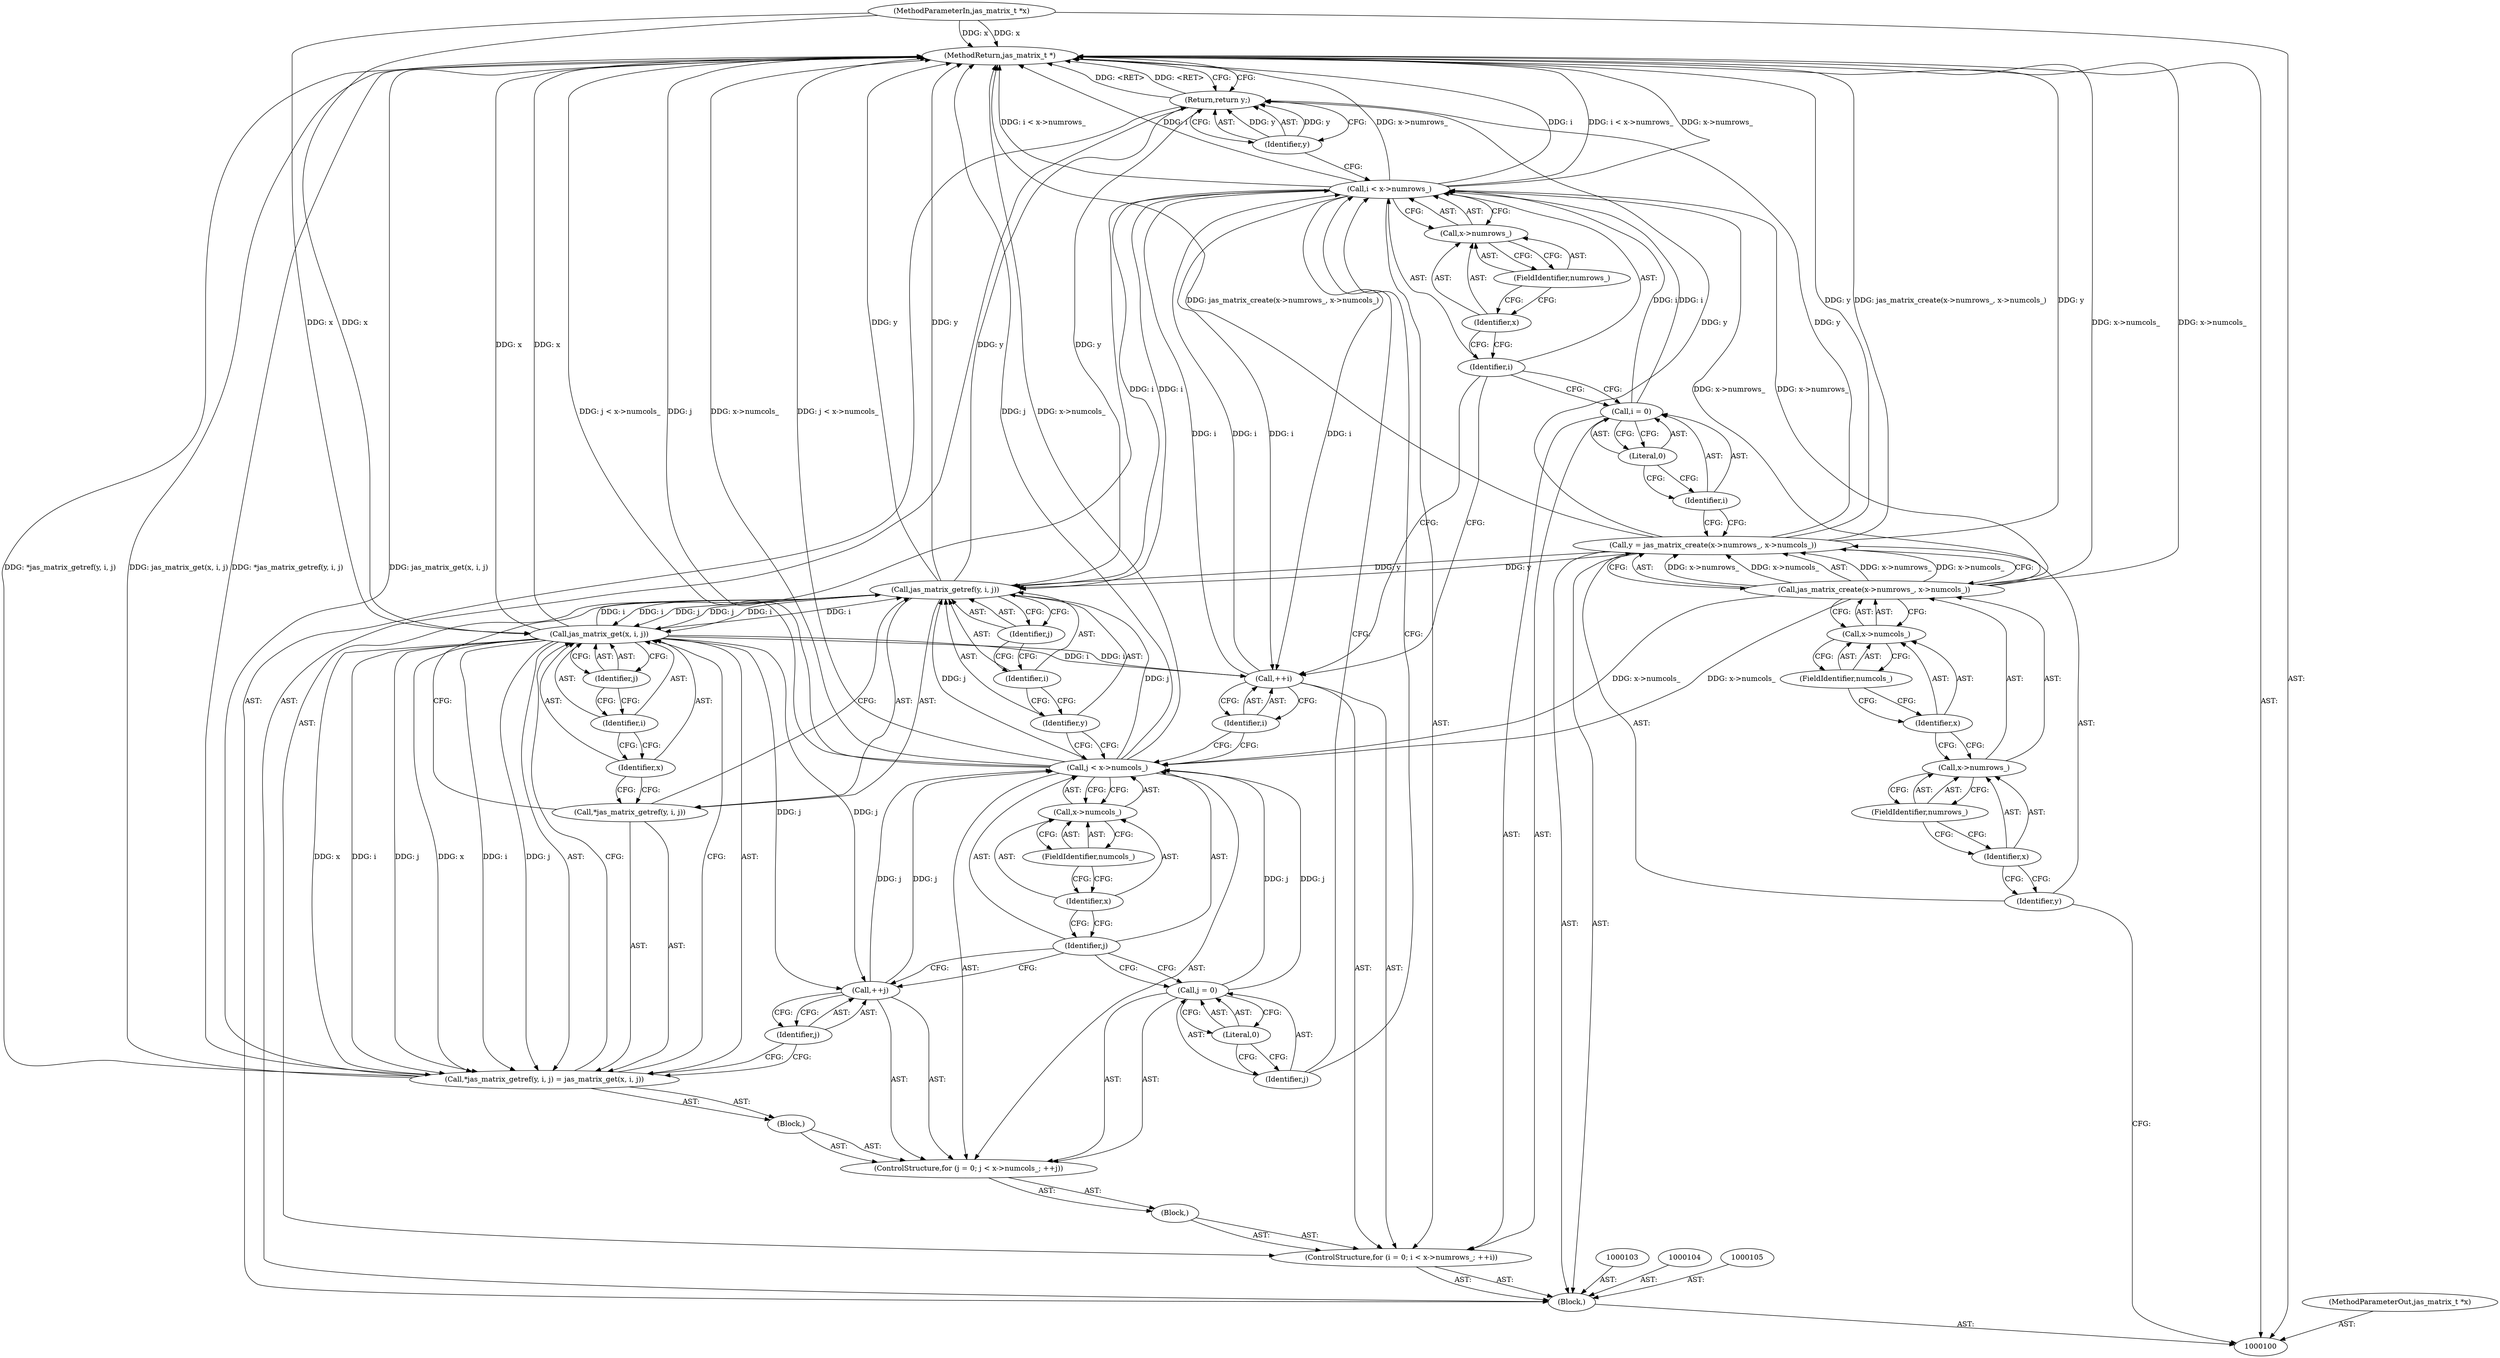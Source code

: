 digraph "0_jasper_d42b2388f7f8e0332c846675133acea151fc557a_20" {
"1000151" [label="(MethodReturn,jas_matrix_t *)"];
"1000101" [label="(MethodParameterIn,jas_matrix_t *x)"];
"1000197" [label="(MethodParameterOut,jas_matrix_t *x)"];
"1000149" [label="(Return,return y;)"];
"1000150" [label="(Identifier,y)"];
"1000102" [label="(Block,)"];
"1000106" [label="(Call,y = jas_matrix_create(x->numrows_, x->numcols_))"];
"1000107" [label="(Identifier,y)"];
"1000109" [label="(Call,x->numrows_)"];
"1000110" [label="(Identifier,x)"];
"1000111" [label="(FieldIdentifier,numrows_)"];
"1000112" [label="(Call,x->numcols_)"];
"1000113" [label="(Identifier,x)"];
"1000114" [label="(FieldIdentifier,numcols_)"];
"1000108" [label="(Call,jas_matrix_create(x->numrows_, x->numcols_))"];
"1000118" [label="(Literal,0)"];
"1000119" [label="(Call,i < x->numrows_)"];
"1000120" [label="(Identifier,i)"];
"1000121" [label="(Call,x->numrows_)"];
"1000122" [label="(Identifier,x)"];
"1000115" [label="(ControlStructure,for (i = 0; i < x->numrows_; ++i))"];
"1000123" [label="(FieldIdentifier,numrows_)"];
"1000124" [label="(Call,++i)"];
"1000125" [label="(Identifier,i)"];
"1000126" [label="(Block,)"];
"1000116" [label="(Call,i = 0)"];
"1000117" [label="(Identifier,i)"];
"1000130" [label="(Literal,0)"];
"1000131" [label="(Call,j < x->numcols_)"];
"1000132" [label="(Identifier,j)"];
"1000133" [label="(Call,x->numcols_)"];
"1000134" [label="(Identifier,x)"];
"1000135" [label="(FieldIdentifier,numcols_)"];
"1000127" [label="(ControlStructure,for (j = 0; j < x->numcols_; ++j))"];
"1000136" [label="(Call,++j)"];
"1000137" [label="(Identifier,j)"];
"1000138" [label="(Block,)"];
"1000128" [label="(Call,j = 0)"];
"1000129" [label="(Identifier,j)"];
"1000142" [label="(Identifier,y)"];
"1000143" [label="(Identifier,i)"];
"1000144" [label="(Identifier,j)"];
"1000139" [label="(Call,*jas_matrix_getref(y, i, j) = jas_matrix_get(x, i, j))"];
"1000140" [label="(Call,*jas_matrix_getref(y, i, j))"];
"1000145" [label="(Call,jas_matrix_get(x, i, j))"];
"1000141" [label="(Call,jas_matrix_getref(y, i, j))"];
"1000146" [label="(Identifier,x)"];
"1000147" [label="(Identifier,i)"];
"1000148" [label="(Identifier,j)"];
"1000151" -> "1000100"  [label="AST: "];
"1000151" -> "1000149"  [label="CFG: "];
"1000149" -> "1000151"  [label="DDG: <RET>"];
"1000141" -> "1000151"  [label="DDG: y"];
"1000106" -> "1000151"  [label="DDG: jas_matrix_create(x->numrows_, x->numcols_)"];
"1000106" -> "1000151"  [label="DDG: y"];
"1000139" -> "1000151"  [label="DDG: *jas_matrix_getref(y, i, j)"];
"1000139" -> "1000151"  [label="DDG: jas_matrix_get(x, i, j)"];
"1000119" -> "1000151"  [label="DDG: x->numrows_"];
"1000119" -> "1000151"  [label="DDG: i < x->numrows_"];
"1000119" -> "1000151"  [label="DDG: i"];
"1000145" -> "1000151"  [label="DDG: x"];
"1000131" -> "1000151"  [label="DDG: j"];
"1000131" -> "1000151"  [label="DDG: x->numcols_"];
"1000131" -> "1000151"  [label="DDG: j < x->numcols_"];
"1000108" -> "1000151"  [label="DDG: x->numcols_"];
"1000101" -> "1000151"  [label="DDG: x"];
"1000101" -> "1000100"  [label="AST: "];
"1000101" -> "1000151"  [label="DDG: x"];
"1000101" -> "1000145"  [label="DDG: x"];
"1000197" -> "1000100"  [label="AST: "];
"1000149" -> "1000102"  [label="AST: "];
"1000149" -> "1000150"  [label="CFG: "];
"1000150" -> "1000149"  [label="AST: "];
"1000151" -> "1000149"  [label="CFG: "];
"1000149" -> "1000151"  [label="DDG: <RET>"];
"1000150" -> "1000149"  [label="DDG: y"];
"1000141" -> "1000149"  [label="DDG: y"];
"1000106" -> "1000149"  [label="DDG: y"];
"1000150" -> "1000149"  [label="AST: "];
"1000149" -> "1000150"  [label="CFG: "];
"1000150" -> "1000149"  [label="DDG: y"];
"1000102" -> "1000100"  [label="AST: "];
"1000103" -> "1000102"  [label="AST: "];
"1000104" -> "1000102"  [label="AST: "];
"1000105" -> "1000102"  [label="AST: "];
"1000106" -> "1000102"  [label="AST: "];
"1000115" -> "1000102"  [label="AST: "];
"1000149" -> "1000102"  [label="AST: "];
"1000106" -> "1000102"  [label="AST: "];
"1000106" -> "1000108"  [label="CFG: "];
"1000107" -> "1000106"  [label="AST: "];
"1000108" -> "1000106"  [label="AST: "];
"1000117" -> "1000106"  [label="CFG: "];
"1000106" -> "1000151"  [label="DDG: jas_matrix_create(x->numrows_, x->numcols_)"];
"1000106" -> "1000151"  [label="DDG: y"];
"1000108" -> "1000106"  [label="DDG: x->numrows_"];
"1000108" -> "1000106"  [label="DDG: x->numcols_"];
"1000106" -> "1000141"  [label="DDG: y"];
"1000106" -> "1000149"  [label="DDG: y"];
"1000107" -> "1000106"  [label="AST: "];
"1000107" -> "1000100"  [label="CFG: "];
"1000110" -> "1000107"  [label="CFG: "];
"1000109" -> "1000108"  [label="AST: "];
"1000109" -> "1000111"  [label="CFG: "];
"1000110" -> "1000109"  [label="AST: "];
"1000111" -> "1000109"  [label="AST: "];
"1000113" -> "1000109"  [label="CFG: "];
"1000110" -> "1000109"  [label="AST: "];
"1000110" -> "1000107"  [label="CFG: "];
"1000111" -> "1000110"  [label="CFG: "];
"1000111" -> "1000109"  [label="AST: "];
"1000111" -> "1000110"  [label="CFG: "];
"1000109" -> "1000111"  [label="CFG: "];
"1000112" -> "1000108"  [label="AST: "];
"1000112" -> "1000114"  [label="CFG: "];
"1000113" -> "1000112"  [label="AST: "];
"1000114" -> "1000112"  [label="AST: "];
"1000108" -> "1000112"  [label="CFG: "];
"1000113" -> "1000112"  [label="AST: "];
"1000113" -> "1000109"  [label="CFG: "];
"1000114" -> "1000113"  [label="CFG: "];
"1000114" -> "1000112"  [label="AST: "];
"1000114" -> "1000113"  [label="CFG: "];
"1000112" -> "1000114"  [label="CFG: "];
"1000108" -> "1000106"  [label="AST: "];
"1000108" -> "1000112"  [label="CFG: "];
"1000109" -> "1000108"  [label="AST: "];
"1000112" -> "1000108"  [label="AST: "];
"1000106" -> "1000108"  [label="CFG: "];
"1000108" -> "1000151"  [label="DDG: x->numcols_"];
"1000108" -> "1000106"  [label="DDG: x->numrows_"];
"1000108" -> "1000106"  [label="DDG: x->numcols_"];
"1000108" -> "1000119"  [label="DDG: x->numrows_"];
"1000108" -> "1000131"  [label="DDG: x->numcols_"];
"1000118" -> "1000116"  [label="AST: "];
"1000118" -> "1000117"  [label="CFG: "];
"1000116" -> "1000118"  [label="CFG: "];
"1000119" -> "1000115"  [label="AST: "];
"1000119" -> "1000121"  [label="CFG: "];
"1000120" -> "1000119"  [label="AST: "];
"1000121" -> "1000119"  [label="AST: "];
"1000129" -> "1000119"  [label="CFG: "];
"1000150" -> "1000119"  [label="CFG: "];
"1000119" -> "1000151"  [label="DDG: x->numrows_"];
"1000119" -> "1000151"  [label="DDG: i < x->numrows_"];
"1000119" -> "1000151"  [label="DDG: i"];
"1000116" -> "1000119"  [label="DDG: i"];
"1000124" -> "1000119"  [label="DDG: i"];
"1000108" -> "1000119"  [label="DDG: x->numrows_"];
"1000119" -> "1000124"  [label="DDG: i"];
"1000119" -> "1000141"  [label="DDG: i"];
"1000120" -> "1000119"  [label="AST: "];
"1000120" -> "1000116"  [label="CFG: "];
"1000120" -> "1000124"  [label="CFG: "];
"1000122" -> "1000120"  [label="CFG: "];
"1000121" -> "1000119"  [label="AST: "];
"1000121" -> "1000123"  [label="CFG: "];
"1000122" -> "1000121"  [label="AST: "];
"1000123" -> "1000121"  [label="AST: "];
"1000119" -> "1000121"  [label="CFG: "];
"1000122" -> "1000121"  [label="AST: "];
"1000122" -> "1000120"  [label="CFG: "];
"1000123" -> "1000122"  [label="CFG: "];
"1000115" -> "1000102"  [label="AST: "];
"1000116" -> "1000115"  [label="AST: "];
"1000119" -> "1000115"  [label="AST: "];
"1000124" -> "1000115"  [label="AST: "];
"1000126" -> "1000115"  [label="AST: "];
"1000123" -> "1000121"  [label="AST: "];
"1000123" -> "1000122"  [label="CFG: "];
"1000121" -> "1000123"  [label="CFG: "];
"1000124" -> "1000115"  [label="AST: "];
"1000124" -> "1000125"  [label="CFG: "];
"1000125" -> "1000124"  [label="AST: "];
"1000120" -> "1000124"  [label="CFG: "];
"1000124" -> "1000119"  [label="DDG: i"];
"1000119" -> "1000124"  [label="DDG: i"];
"1000145" -> "1000124"  [label="DDG: i"];
"1000125" -> "1000124"  [label="AST: "];
"1000125" -> "1000131"  [label="CFG: "];
"1000124" -> "1000125"  [label="CFG: "];
"1000126" -> "1000115"  [label="AST: "];
"1000127" -> "1000126"  [label="AST: "];
"1000116" -> "1000115"  [label="AST: "];
"1000116" -> "1000118"  [label="CFG: "];
"1000117" -> "1000116"  [label="AST: "];
"1000118" -> "1000116"  [label="AST: "];
"1000120" -> "1000116"  [label="CFG: "];
"1000116" -> "1000119"  [label="DDG: i"];
"1000117" -> "1000116"  [label="AST: "];
"1000117" -> "1000106"  [label="CFG: "];
"1000118" -> "1000117"  [label="CFG: "];
"1000130" -> "1000128"  [label="AST: "];
"1000130" -> "1000129"  [label="CFG: "];
"1000128" -> "1000130"  [label="CFG: "];
"1000131" -> "1000127"  [label="AST: "];
"1000131" -> "1000133"  [label="CFG: "];
"1000132" -> "1000131"  [label="AST: "];
"1000133" -> "1000131"  [label="AST: "];
"1000142" -> "1000131"  [label="CFG: "];
"1000125" -> "1000131"  [label="CFG: "];
"1000131" -> "1000151"  [label="DDG: j"];
"1000131" -> "1000151"  [label="DDG: x->numcols_"];
"1000131" -> "1000151"  [label="DDG: j < x->numcols_"];
"1000128" -> "1000131"  [label="DDG: j"];
"1000136" -> "1000131"  [label="DDG: j"];
"1000108" -> "1000131"  [label="DDG: x->numcols_"];
"1000131" -> "1000141"  [label="DDG: j"];
"1000132" -> "1000131"  [label="AST: "];
"1000132" -> "1000128"  [label="CFG: "];
"1000132" -> "1000136"  [label="CFG: "];
"1000134" -> "1000132"  [label="CFG: "];
"1000133" -> "1000131"  [label="AST: "];
"1000133" -> "1000135"  [label="CFG: "];
"1000134" -> "1000133"  [label="AST: "];
"1000135" -> "1000133"  [label="AST: "];
"1000131" -> "1000133"  [label="CFG: "];
"1000134" -> "1000133"  [label="AST: "];
"1000134" -> "1000132"  [label="CFG: "];
"1000135" -> "1000134"  [label="CFG: "];
"1000135" -> "1000133"  [label="AST: "];
"1000135" -> "1000134"  [label="CFG: "];
"1000133" -> "1000135"  [label="CFG: "];
"1000127" -> "1000126"  [label="AST: "];
"1000128" -> "1000127"  [label="AST: "];
"1000131" -> "1000127"  [label="AST: "];
"1000136" -> "1000127"  [label="AST: "];
"1000138" -> "1000127"  [label="AST: "];
"1000136" -> "1000127"  [label="AST: "];
"1000136" -> "1000137"  [label="CFG: "];
"1000137" -> "1000136"  [label="AST: "];
"1000132" -> "1000136"  [label="CFG: "];
"1000136" -> "1000131"  [label="DDG: j"];
"1000145" -> "1000136"  [label="DDG: j"];
"1000137" -> "1000136"  [label="AST: "];
"1000137" -> "1000139"  [label="CFG: "];
"1000136" -> "1000137"  [label="CFG: "];
"1000138" -> "1000127"  [label="AST: "];
"1000139" -> "1000138"  [label="AST: "];
"1000128" -> "1000127"  [label="AST: "];
"1000128" -> "1000130"  [label="CFG: "];
"1000129" -> "1000128"  [label="AST: "];
"1000130" -> "1000128"  [label="AST: "];
"1000132" -> "1000128"  [label="CFG: "];
"1000128" -> "1000131"  [label="DDG: j"];
"1000129" -> "1000128"  [label="AST: "];
"1000129" -> "1000119"  [label="CFG: "];
"1000130" -> "1000129"  [label="CFG: "];
"1000142" -> "1000141"  [label="AST: "];
"1000142" -> "1000131"  [label="CFG: "];
"1000143" -> "1000142"  [label="CFG: "];
"1000143" -> "1000141"  [label="AST: "];
"1000143" -> "1000142"  [label="CFG: "];
"1000144" -> "1000143"  [label="CFG: "];
"1000144" -> "1000141"  [label="AST: "];
"1000144" -> "1000143"  [label="CFG: "];
"1000141" -> "1000144"  [label="CFG: "];
"1000139" -> "1000138"  [label="AST: "];
"1000139" -> "1000145"  [label="CFG: "];
"1000140" -> "1000139"  [label="AST: "];
"1000145" -> "1000139"  [label="AST: "];
"1000137" -> "1000139"  [label="CFG: "];
"1000139" -> "1000151"  [label="DDG: *jas_matrix_getref(y, i, j)"];
"1000139" -> "1000151"  [label="DDG: jas_matrix_get(x, i, j)"];
"1000145" -> "1000139"  [label="DDG: x"];
"1000145" -> "1000139"  [label="DDG: i"];
"1000145" -> "1000139"  [label="DDG: j"];
"1000140" -> "1000139"  [label="AST: "];
"1000140" -> "1000141"  [label="CFG: "];
"1000141" -> "1000140"  [label="AST: "];
"1000146" -> "1000140"  [label="CFG: "];
"1000145" -> "1000139"  [label="AST: "];
"1000145" -> "1000148"  [label="CFG: "];
"1000146" -> "1000145"  [label="AST: "];
"1000147" -> "1000145"  [label="AST: "];
"1000148" -> "1000145"  [label="AST: "];
"1000139" -> "1000145"  [label="CFG: "];
"1000145" -> "1000151"  [label="DDG: x"];
"1000145" -> "1000124"  [label="DDG: i"];
"1000145" -> "1000136"  [label="DDG: j"];
"1000145" -> "1000139"  [label="DDG: x"];
"1000145" -> "1000139"  [label="DDG: i"];
"1000145" -> "1000139"  [label="DDG: j"];
"1000145" -> "1000141"  [label="DDG: i"];
"1000101" -> "1000145"  [label="DDG: x"];
"1000141" -> "1000145"  [label="DDG: i"];
"1000141" -> "1000145"  [label="DDG: j"];
"1000141" -> "1000140"  [label="AST: "];
"1000141" -> "1000144"  [label="CFG: "];
"1000142" -> "1000141"  [label="AST: "];
"1000143" -> "1000141"  [label="AST: "];
"1000144" -> "1000141"  [label="AST: "];
"1000140" -> "1000141"  [label="CFG: "];
"1000141" -> "1000151"  [label="DDG: y"];
"1000106" -> "1000141"  [label="DDG: y"];
"1000119" -> "1000141"  [label="DDG: i"];
"1000145" -> "1000141"  [label="DDG: i"];
"1000131" -> "1000141"  [label="DDG: j"];
"1000141" -> "1000145"  [label="DDG: i"];
"1000141" -> "1000145"  [label="DDG: j"];
"1000141" -> "1000149"  [label="DDG: y"];
"1000146" -> "1000145"  [label="AST: "];
"1000146" -> "1000140"  [label="CFG: "];
"1000147" -> "1000146"  [label="CFG: "];
"1000147" -> "1000145"  [label="AST: "];
"1000147" -> "1000146"  [label="CFG: "];
"1000148" -> "1000147"  [label="CFG: "];
"1000148" -> "1000145"  [label="AST: "];
"1000148" -> "1000147"  [label="CFG: "];
"1000145" -> "1000148"  [label="CFG: "];
}
